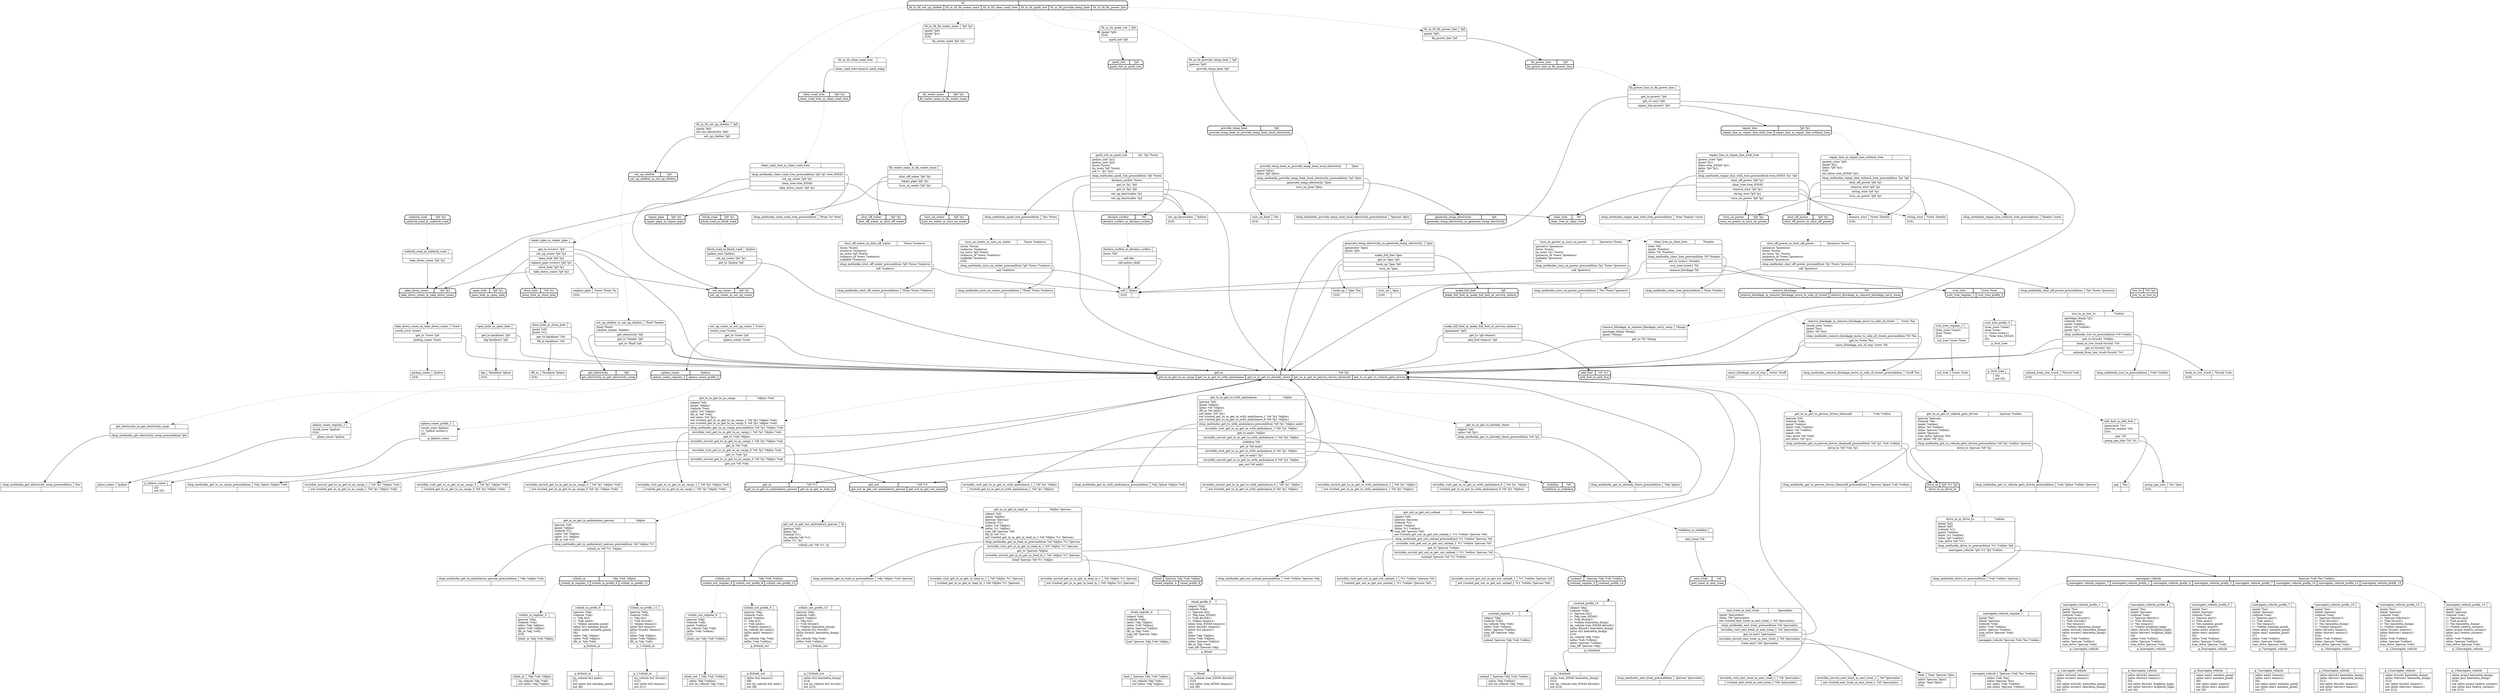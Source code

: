 // Generated by Hype
digraph "somedomain" {
  nodesep=1
  ranksep=1
  // Operators
  node [shape=record]
  "navegate_vehicle" [
    label="{{\N|?person ?veh ?loc ?vehloc}|{|(atloc ?veh ?loc)\l(atloc ?person ?loc)\lnot (atloc ?veh ?vehloc)\lnot (atloc ?person ?vehloc)\l}}"
  ]
  "climb_in" [
    label="{{\N|?obj ?veh ?objloc}|{|(in_vehicle ?obj ?veh)\lnot (atloc ?obj ?objloc)\l}}"
  ]
  "climb_out" [
    label="{{\N|?obj ?veh ?vehloc}|{|(atloc ?obj ?vehloc)\lnot (in_vehicle ?obj ?veh)\l}}"
  ]
  "load" [
    label="{{\N|?person ?obj ?veh ?objloc}|{|(in_vehicle ?obj ?veh)\lnot (atloc ?obj ?objloc)\l}}"
  ]
  "unload" [
    label="{{\N|?person ?obj ?veh ?vehloc}|{|(atloc ?obj ?vehloc)\lnot (in_vehicle ?obj ?veh)\l}}"
  ]
  "treat" [
    label="{{\N|?emt ?person ?ploc}|{(atloc ?person ?ploc)\l(atloc ?emt ?ploc)\l(l16)\l|}}"
  ]
  "call" [
    label="{{\N|?place}|{(l16)\l|}}"
  ]
  "remove_wire" [
    label="{{\N|?crew ?lineloc}|{(l16)\l|}}"
  ]
  "string_wire" [
    label="{{\N|?crew ?lineloc}|{(l16)\l|}}"
  ]
  "carry_blockage_out_of_way" [
    label="{{\N|?crew ?stuff}|{(l16)\l|}}"
  ]
  "cut_tree" [
    label="{{\N|?crew ?tree}|{|}}"
  ]
  "hook_up" [
    label="{{\N|?gen ?loc}|{(l16)\l|}}"
  ]
  "turn_on" [
    label="{{\N|?gen}|{(l16)\l|}}"
  ]
  "pay" [
    label="{{\N|?loc}|{|}}"
  ]
  "pump_gas_into" [
    label="{{\N|?loc ?gen}|{(l16)\l|}}"
  ]
  "turn_on_heat" [
    label="{{\N|?loc}|{(l16)\l|}}"
  ]
  "set_up_barricades" [
    label="{{\N|?police}|{(l16)\l|}}"
  ]
  "place_cones" [
    label="{{\N|?police}|{|}}"
  ]
  "pickup_cones" [
    label="{{\N|?police}|{(l16)\l|}}"
  ]
  "hook_to_tow_truck" [
    label="{{\N|?ttruck ?veh}|{(l16)\l|}}"
  ]
  "unhook_from_tow_truck" [
    label="{{\N|?ttruck ?veh}|{(l16)\l|}}"
  ]
  "dig" [
    label="{{\N|?backhoe ?place}|{(l16)\l|}}"
  ]
  "fill_in" [
    label="{{\N|?backhoe ?place}|{(l16)\l|}}"
  ]
  "replace_pipe" [
    label="{{\N|?crew ?from ?to}|{(l16)\l|}}"
  ]
  "p_1navegate_vehicle" [
    label="{{\N|}|{|(atloc wtruck1 texaco1)\l(atloc wcrew1 texaco1)\l(l2)\lnot (atloc wtruck1 henrietta_dump)\lnot (atloc wcrew1 henrietta_dump)\lnot (l1)\l}}"
  ]
  "p_2place_cones" [
    label="{{\N|}|{|(l3)\lnot (l2)\l}}"
  ]
  "p_3cut_tree" [
    label="{{\N|}|{|(l4)\lnot (l3)\l}}"
  ]
  "p_4navegate_vehicle" [
    label="{{\N|}|{|(atloc dtruck1 texaco1)\l(atloc tdriver1 texaco1)\l(l5)\lnot (atloc dtruck1 brighton_high)\lnot (atloc tdriver1 brighton_high)\lnot (l4)\l}}"
  ]
  "p_5navegate_vehicle" [
    label="{{\N|}|{|(atloc amb1 mendon_pond)\l(atloc emt1 mendon_pond)\l(l6)\lnot (atloc amb1 airport)\lnot (atloc emt1 airport)\lnot (l5)\l}}"
  ]
  "p_6climb_in" [
    label="{{\N|}|{|(in_vehicle ht2 amb1)\l(l7)\lnot (atloc ht2 mendon_pond)\lnot (l6)\l}}"
  ]
  "p_7navegate_vehicle" [
    label="{{\N|}|{|(atloc amb1 texaco1)\l(atloc emt1 texaco1)\l(l8)\lnot (atloc amb1 mendon_pond)\lnot (atloc emt1 mendon_pond)\lnot (l7)\l}}"
  ]
  "p_8climb_out" [
    label="{{\N|}|{|(atloc ht2 texaco1)\l(l9)\lnot (in_vehicle ht2 amb1)\lnot (l8)\l}}"
  ]
  "p_9load" [
    label="{{\N|}|{|(in_vehicle tree_93545 dtruck1)\l(l10)\lnot (atloc tree_93545 texaco1)\lnot (l9)\l}}"
  ]
  "p_10navegate_vehicle" [
    label="{{\N|}|{|(atloc dtruck1 henrietta_dump)\l(atloc tdriver1 henrietta_dump)\l(l11)\lnot (atloc dtruck1 texaco1)\lnot (atloc tdriver1 texaco1)\lnot (l10)\l}}"
  ]
  "p_11climb_in" [
    label="{{\N|}|{|(in_vehicle ht2 ttruck1)\l(l12)\lnot (atloc ht2 texaco1)\lnot (l11)\l}}"
  ]
  "p_12navegate_vehicle" [
    label="{{\N|}|{|(atloc ttruck1 henrietta_dump)\l(atloc ttdriver1 henrietta_dump)\l(l13)\lnot (atloc ttruck1 texaco1)\lnot (atloc ttdriver1 texaco1)\lnot (l12)\l}}"
  ]
  "p_13climb_out" [
    label="{{\N|}|{|(atloc ht2 henrietta_dump)\l(l14)\lnot (in_vehicle ht2 ttruck1)\lnot (l13)\l}}"
  ]
  "p_14unload" [
    label="{{\N|}|{|(atloc tree_93545 henrietta_dump)\l(l15)\lnot (in_vehicle tree_93545 dtruck1)\lnot (l14)\l}}"
  ]
  "p_15navegate_vehicle" [
    label="{{\N|}|{|(atloc pvan2 henrietta_dump)\l(atloc pu2 henrietta_dump)\l(l16)\lnot (atloc pvan2 twelve_corners)\lnot (atloc pu2 twelve_corners)\lnot (l15)\l}}"
  ]
  "shop_methodm_clear_road_tree_precondition" [
    label="{{\N|?from ?to ?tree}|{|}}"
  ]
  "shop_methodm_quell_riot_precondition" [
    label="{{\N|?loc ?town}|{|}}"
  ]
  "shop_methodm_provide_temp_heat_local_electricity_precondition" [
    label="{{\N|?person ?ploc}|{|}}"
  ]
  "shop_methodm_get_electricity_noop_precondition" [
    label="{{\N|?loc}|{|}}"
  ]
  "shop_methodm_tow_to_precondition" [
    label="{{\N|?veh ?vehloc}|{|}}"
  ]
  "shop_methodm_clear_tree_precondition" [
    label="{{\N|?tree ?treeloc}|{|}}"
  ]
  "shop_methodm_remove_blockage_move_to_side_of_street_precondition" [
    label="{{\N|?stuff ?loc}|{|}}"
  ]
  "shop_methodm_repair_line_with_tree_precondition" [
    label="{{\N|?tree ?lineloc ?crew}|{|}}"
  ]
  "shop_methodm_repair_line_without_tree_precondition" [
    label="{{\N|?lineloc ?crew}|{|}}"
  ]
  "shop_methodm_shut_off_power_precondition" [
    label="{{\N|?loc ?town ?powerco}|{|}}"
  ]
  "shop_methodm_turn_on_power_precondition" [
    label="{{\N|?loc ?town ?powerco}|{|}}"
  ]
  "shop_methodm_shut_off_water_precondition" [
    label="{{\N|?from ?town ?waterco}|{|}}"
  ]
  "shop_methodm_turn_on_water_precondition" [
    label="{{\N|?from ?town ?waterco}|{|}}"
  ]
  "shop_methodm_emt_treat_precondition" [
    label="{{\N|?person ?personloc}|{|}}"
  ]
  "shop_methodm_get_to_already_there_precondition" [
    label="{{\N|?obj ?place}|{|}}"
  ]
  "shop_methodm_get_to_person_drives_themself_precondition" [
    label="{{\N|?person ?place ?veh ?vehloc}|{|}}"
  ]
  "shop_methodm_get_to_vehicle_gets_driven_precondition" [
    label="{{\N|?veh ?place ?vehloc ?person}|{|}}"
  ]
  "shop_methodm_get_to_as_cargo_precondition" [
    label="{{\N|?obj ?place ?objloc ?veh}|{|}}"
  ]
  "shop_methodm_get_to_with_ambulance_precondition" [
    label="{{\N|?obj ?place ?objloc ?veh}|{|}}"
  ]
  "shop_methodm_drive_to_precondition" [
    label="{{\N|?veh ?vehloc ?person}|{|}}"
  ]
  "shop_methodm_get_in_ambulatory_person_precondition" [
    label="{{\N|?obj ?objloc ?veh}|{|}}"
  ]
  "shop_methodm_get_in_load_in_precondition" [
    label="{{\N|?obj ?objloc ?veh ?person}|{|}}"
  ]
  "shop_methodm_get_out_unload_precondition" [
    label="{{\N|?veh ?vehloc ?person ?obj}|{|}}"
  ]
  "invisible_visit_get_to_m_get_to_as_cargo_1" [
    label="{{\N|?o0 ?p1 ?objloc ?veh}|{|(visited_get_to_m_get_to_as_cargo_1 ?o0 ?p1 ?objloc ?veh)\l}}"
  ]
  "invisible_unvisit_get_to_m_get_to_as_cargo_1" [
    label="{{\N|?o0 ?p1 ?objloc ?veh}|{|not (visited_get_to_m_get_to_as_cargo_1 ?o0 ?p1 ?objloc ?veh)\l}}"
  ]
  "invisible_visit_get_in_m_get_in_load_in_1" [
    label="{{\N|?o0 ?objloc ?v1 ?person}|{|(visited_get_in_m_get_in_load_in_1 ?o0 ?objloc ?v1 ?person)\l}}"
  ]
  "invisible_unvisit_get_in_m_get_in_load_in_1" [
    label="{{\N|?o0 ?objloc ?v1 ?person}|{|not (visited_get_in_m_get_in_load_in_1 ?o0 ?objloc ?v1 ?person)\l}}"
  ]
  "invisible_visit_get_to_m_get_to_as_cargo_5" [
    label="{{\N|?o0 ?p1 ?objloc ?veh}|{|(visited_get_to_m_get_to_as_cargo_5 ?o0 ?p1 ?objloc ?veh)\l}}"
  ]
  "invisible_unvisit_get_to_m_get_to_as_cargo_5" [
    label="{{\N|?o0 ?p1 ?objloc ?veh}|{|not (visited_get_to_m_get_to_as_cargo_5 ?o0 ?p1 ?objloc ?veh)\l}}"
  ]
  "invisible_visit_get_out_m_get_out_unload_1" [
    label="{{\N|?v1 ?vehloc ?person ?o0}|{|(visited_get_out_m_get_out_unload_1 ?v1 ?vehloc ?person ?o0)\l}}"
  ]
  "invisible_unvisit_get_out_m_get_out_unload_1" [
    label="{{\N|?v1 ?vehloc ?person ?o0}|{|not (visited_get_out_m_get_out_unload_1 ?v1 ?vehloc ?person ?o0)\l}}"
  ]
  "invisible_visit_get_to_m_get_to_with_ambulance_1" [
    label="{{\N|?o0 ?p1 ?objloc}|{|(visited_get_to_m_get_to_with_ambulance_1 ?o0 ?p1 ?objloc)\l}}"
  ]
  "invisible_unvisit_get_to_m_get_to_with_ambulance_1" [
    label="{{\N|?o0 ?p1 ?objloc}|{|not (visited_get_to_m_get_to_with_ambulance_1 ?o0 ?p1 ?objloc)\l}}"
  ]
  "invisible_visit_emt_treat_m_emt_treat_1" [
    label="{{\N|?o0 ?personloc}|{|(visited_emt_treat_m_emt_treat_1 ?o0 ?personloc)\l}}"
  ]
  "invisible_unvisit_emt_treat_m_emt_treat_1" [
    label="{{\N|?o0 ?personloc}|{|not (visited_emt_treat_m_emt_treat_1 ?o0 ?personloc)\l}}"
  ]
  "invisible_visit_get_to_m_get_to_with_ambulance_6" [
    label="{{\N|?o0 ?p1 ?objloc}|{|(visited_get_to_m_get_to_with_ambulance_6 ?o0 ?p1 ?objloc)\l}}"
  ]
  "invisible_unvisit_get_to_m_get_to_with_ambulance_6" [
    label="{{\N|?o0 ?p1 ?objloc}|{|not (visited_get_to_m_get_to_with_ambulance_6 ?o0 ?p1 ?objloc)\l}}"
  ]
  // Methods
  node [shape=Mrecord]
  "tlt" [
    style=bold
    label="{{\N|}|{<0>tlt_m_tlt_set_up_shelter|<1>tlt_m_tlt_fix_water_main|<2>tlt_m_tlt_clear_road_tree|<3>tlt_m_tlt_quell_riot|<4>tlt_m_tlt_provide_temp_heat|<5>tlt_m_tlt_fix_power_line}}"
  ]
  "tlt_m_tlt_set_up_shelter" [
    label="{{\N|?p0}|(point ?p0)\lnot (no_electricity ?p0)\l|<0>set_up_shelter ?p0}"
  ]
  "tlt":0 -> "tlt_m_tlt_set_up_shelter" [style=dotted]
  "tlt_m_tlt_set_up_shelter":0 -> "set_up_shelter"
  "tlt_m_tlt_fix_water_main" [
    label="{{\N|?p0 ?p1}|(point ?p0)\l(point ?p1)\l(l16)\l|<0>fix_water_main ?p0 ?p1}"
  ]
  "tlt":1 -> "tlt_m_tlt_fix_water_main" [style=dotted]
  "tlt_m_tlt_fix_water_main":0 -> "fix_water_main"
  "tlt_m_tlt_clear_road_tree" [
    label="{{\N|}||<0>clear_road_tree texaco1 park_ridge}"
  ]
  "tlt":2 -> "tlt_m_tlt_clear_road_tree" [style=dotted]
  "tlt_m_tlt_clear_road_tree":0 -> "clear_road_tree"
  "tlt_m_tlt_quell_riot" [
    label="{{\N|?p0}|(point ?p0)\l(l16)\l|<0>quell_riot ?p0}"
  ]
  "tlt":3 -> "tlt_m_tlt_quell_riot" [style=dotted]
  "tlt_m_tlt_quell_riot":0 -> "quell_riot"
  "tlt_m_tlt_provide_temp_heat" [
    label="{{\N|?p0}|(person ?p0)\l|<0>provide_temp_heat ?p0}"
  ]
  "tlt":4 -> "tlt_m_tlt_provide_temp_heat" [style=dotted]
  "tlt_m_tlt_provide_temp_heat":0 -> "provide_temp_heat"
  "tlt_m_tlt_fix_power_line" [
    label="{{\N|?p0}|(point ?p0)\l|<0>fix_power_line ?p0}"
  ]
  "tlt":5 -> "tlt_m_tlt_fix_power_line" [style=dotted]
  "tlt_m_tlt_fix_power_line":0 -> "fix_power_line"
  "set_up_shelter" [
    style=bold
    label="{{\N|?p0}|{<0>set_up_shelter_m_set_up_shelter}}"
  ]
  "set_up_shelter_m_set_up_shelter" [
    label="{{\N|?food ?leader}|(food ?food)\l(shelter_leader ?leader)\l|<0>get_electricity ?p0|<1>get_to ?leader ?p0|<2>get_to ?food ?p0}"
  ]
  "set_up_shelter":0 -> "set_up_shelter_m_set_up_shelter" [style=dotted]
  "set_up_shelter_m_set_up_shelter":0 -> "get_electricity"
  "set_up_shelter_m_set_up_shelter":1 -> "get_to"
  "set_up_shelter_m_set_up_shelter":2 -> "get_to"
  "fix_water_main" [
    style=bold
    label="{{\N|?p0 ?p1}|{<0>fix_water_main_m_fix_water_main}}"
  ]
  "fix_water_main_m_fix_water_main" [
    label="{{\N|}||<0>shut_off_water ?p0 ?p1|<1>repair_pipe ?p0 ?p1|<2>turn_on_water ?p0 ?p1}"
  ]
  "fix_water_main":0 -> "fix_water_main_m_fix_water_main" [style=dotted]
  "fix_water_main_m_fix_water_main":0 -> "shut_off_water"
  "fix_water_main_m_fix_water_main":1 -> "repair_pipe"
  "fix_water_main_m_fix_water_main":2 -> "turn_on_water"
  "clear_road_tree" [
    style=bold
    label="{{\N|?p0 ?p1}|{<0>clear_road_tree_m_clear_road_tree}}"
  ]
  "clear_road_tree_m_clear_road_tree" [
    label="{{\N|}||<0>shop_methodm_clear_road_tree_precondition ?p0 ?p1 tree_93545|<1>set_up_cones ?p0 ?p1|<2>clear_tree tree_93545|<3>take_down_cones ?p0 ?p1}"
  ]
  "clear_road_tree":0 -> "clear_road_tree_m_clear_road_tree" [style=dotted]
  "clear_road_tree_m_clear_road_tree":0 -> "shop_methodm_clear_road_tree_precondition"
  "clear_road_tree_m_clear_road_tree":1 -> "set_up_cones"
  "clear_road_tree_m_clear_road_tree":2 -> "clear_tree"
  "clear_road_tree_m_clear_road_tree":3 -> "take_down_cones"
  "quell_riot" [
    style=bold
    label="{{\N|?p0}|{<0>quell_riot_m_quell_riot}}"
  ]
  "quell_riot_m_quell_riot" [
    label="{{\N|?p1 ?p2 ?town}|(police_unit ?p1)\l(police_unit ?p2)\l(town ?town)\l(in_town ?p0 ?town)\lnot (= ?p1 ?p2)\l|<0>shop_methodm_quell_riot_precondition ?p0 ?town|<1>declare_curfew ?town|<2>get_to ?p1 ?p0|<3>get_to ?p2 ?p0|<4>set_up_barricades ?p1|<5>set_up_barricades ?p2}"
  ]
  "quell_riot":0 -> "quell_riot_m_quell_riot" [style=dotted]
  "quell_riot_m_quell_riot":0 -> "shop_methodm_quell_riot_precondition"
  "quell_riot_m_quell_riot":1 -> "declare_curfew"
  "quell_riot_m_quell_riot":2 -> "get_to"
  "quell_riot_m_quell_riot":3 -> "get_to"
  "quell_riot_m_quell_riot":4 -> "set_up_barricades"
  "quell_riot_m_quell_riot":5 -> "set_up_barricades"
  "provide_temp_heat" [
    style=bold
    label="{{\N|?p0}|{<0>provide_temp_heat_m_provide_temp_heat_local_electricity}}"
  ]
  "provide_temp_heat_m_provide_temp_heat_local_electricity" [
    label="{{\N|?ploc}|(point ?ploc)\l(atloc ?p0 ?ploc)\l|<0>shop_methodm_provide_temp_heat_local_electricity_precondition ?p0 ?ploc|<1>generate_temp_electricity ?ploc|<2>turn_on_heat ?ploc}"
  ]
  "provide_temp_heat":0 -> "provide_temp_heat_m_provide_temp_heat_local_electricity" [style=dotted]
  "provide_temp_heat_m_provide_temp_heat_local_electricity":0 -> "shop_methodm_provide_temp_heat_local_electricity_precondition"
  "provide_temp_heat_m_provide_temp_heat_local_electricity":1 -> "generate_temp_electricity"
  "provide_temp_heat_m_provide_temp_heat_local_electricity":2 -> "turn_on_heat"
  "fix_power_line" [
    style=bold
    label="{{\N|?p0}|{<0>fix_power_line_m_fix_power_line}}"
  ]
  "fix_power_line_m_fix_power_line" [
    label="{{\N|}||<0>get_to pcrew1 ?p0|<1>get_to van1 ?p0|<2>repair_line pcrew1 ?p0}"
  ]
  "fix_power_line":0 -> "fix_power_line_m_fix_power_line" [style=dotted]
  "fix_power_line_m_fix_power_line":0 -> "get_to"
  "fix_power_line_m_fix_power_line":1 -> "get_to"
  "fix_power_line_m_fix_power_line":2 -> "repair_line"
  "turn_on_power" [
    style=bold
    label="{{\N|?p0 ?p1}|{<0>turn_on_power_m_turn_on_power}}"
  ]
  "turn_on_power_m_turn_on_power" [
    label="{{\N|?powerco ?town}|(powerco ?powerco)\l(town ?town)\l(in_town ?p1 ?town)\l(powerco_of ?town ?powerco)\l(callable ?powerco)\l(l16)\l|<0>shop_methodm_turn_on_power_precondition ?p1 ?town ?powerco|<1>call ?powerco}"
  ]
  "turn_on_power":0 -> "turn_on_power_m_turn_on_power" [style=dotted]
  "turn_on_power_m_turn_on_power":0 -> "shop_methodm_turn_on_power_precondition"
  "turn_on_power_m_turn_on_power":1 -> "call"
  "clear_tree" [
    style=bold
    label="{{\N|?t0}|{<0>clear_tree_m_clear_tree}}"
  ]
  "clear_tree_m_clear_tree" [
    label="{{\N|?treeloc}|(tree ?t0)\l(point ?treeloc)\l(atloc ?t0 ?treeloc)\l|<0>shop_methodm_clear_tree_precondition ?t0 ?treeloc|<1>get_to tcrew1 ?treeloc|<2>ccut_tree tcrew1 ?t0|<3>remove_blockage ?t0}"
  ]
  "clear_tree":0 -> "clear_tree_m_clear_tree" [style=dotted]
  "clear_tree_m_clear_tree":0 -> "shop_methodm_clear_tree_precondition"
  "clear_tree_m_clear_tree":1 -> "get_to"
  "clear_tree_m_clear_tree":2 -> "ccut_tree"
  "clear_tree_m_clear_tree":3 -> "remove_blockage"
  "close_hole" [
    style=bold
    label="{{\N|?u0 ?u1}|{<0>close_hole_m_close_hole}}"
  ]
  "close_hole_m_close_hole" [
    label="{{\N|}|(point ?u0)\l(point ?u1)\l|<0>get_to backhoe1 ?u0|<1>fill_in backhoe1 ?u0}"
  ]
  "close_hole":0 -> "close_hole_m_close_hole" [style=dotted]
  "close_hole_m_close_hole":0 -> "get_to"
  "close_hole_m_close_hole":1 -> "fill_in"
  "set_up_cones" [
    style=bold
    label="{{\N|?p0 ?p1}|{<0>set_up_cones_m_set_up_cones}}"
  ]
  "set_up_cones_m_set_up_cones" [
    label="{{\N|?crew}|(work_crew ?crew)\l|<0>get_to ?crew ?p0|<1>cplace_cones ?crew}"
  ]
  "set_up_cones":0 -> "set_up_cones_m_set_up_cones" [style=dotted]
  "set_up_cones_m_set_up_cones":0 -> "get_to"
  "set_up_cones_m_set_up_cones":1 -> "cplace_cones"
  "get_in" [
    style=bold
    label="{{\N|?o0 ?v1}|{<0>get_in_m_get_in_ambulatory_person|<1>get_in_m_get_in_load_in}}"
  ]
  "get_in_m_get_in_ambulatory_person" [
    label="{{\N|?objloc}|(person ?o0)\l(point ?objloc)\l(vehicle ?v1)\l(atloc ?o0 ?objloc)\l(atloc ?v1 ?objloc)\l(fit_in ?o0 ?v1)\l|<0>shop_methodm_get_in_ambulatory_person_precondition ?o0 ?objloc ?v1|<1>cclimb_in ?o0 ?v1 ?objloc}"
  ]
  "get_in":0 -> "get_in_m_get_in_ambulatory_person" [style=dotted]
  "get_in_m_get_in_ambulatory_person":0 -> "shop_methodm_get_in_ambulatory_person_precondition"
  "get_in_m_get_in_ambulatory_person":1 -> "cclimb_in"
  "get_in_m_get_in_load_in" [
    label="{{\N|?objloc ?person}|(object ?o0)\l(point ?objloc)\l(person ?person)\l(vehicle ?v1)\l(atloc ?o0 ?objloc)\l(atloc ?v1 ?objloc)\l(can_lift ?person ?o0)\l(fit_in ?o0 ?v1)\lnot (visited_get_in_m_get_in_load_in_1 ?o0 ?objloc ?v1 ?person)\l|<0>shop_methodm_get_in_load_in_precondition ?o0 ?objloc ?v1 ?person|<1>invisible_visit_get_in_m_get_in_load_in_1 ?o0 ?objloc ?v1 ?person|<2>get_to ?person ?objloc|<3>invisible_unvisit_get_in_m_get_in_load_in_1 ?o0 ?objloc ?v1 ?person|<4>cload ?person ?o0 ?v1 ?objloc}"
  ]
  "get_in":1 -> "get_in_m_get_in_load_in" [style=dotted]
  "get_in_m_get_in_load_in":0 -> "shop_methodm_get_in_load_in_precondition"
  "get_in_m_get_in_load_in":1 -> "invisible_visit_get_in_m_get_in_load_in_1"
  "get_in_m_get_in_load_in":2 -> "get_to"
  "get_in_m_get_in_load_in":3 -> "invisible_unvisit_get_in_m_get_in_load_in_1"
  "get_in_m_get_in_load_in":4 -> "cload"
  "get_to" [
    style=bold
    label="{{\N|?o0 ?p1}|{<0>get_to_m_get_to_as_cargo|<1>get_to_m_get_to_with_ambulance|<2>get_to_m_get_to_already_there|<3>get_to_m_get_to_person_drives_themself|<4>get_to_m_get_to_vehicle_gets_driven}}"
  ]
  "get_to_m_get_to_as_cargo" [
    label="{{\N|?objloc ?veh}|(object ?o0)\l(point ?objloc)\l(vehicle ?veh)\l(atloc ?o0 ?objloc)\l(fit_in ?o0 ?veh)\lnot (atloc ?o0 ?p1)\lnot (visited_get_to_m_get_to_as_cargo_1 ?o0 ?p1 ?objloc ?veh)\lnot (visited_get_to_m_get_to_as_cargo_5 ?o0 ?p1 ?objloc ?veh)\l|<0>shop_methodm_get_to_as_cargo_precondition ?o0 ?p1 ?objloc ?veh|<1>invisible_visit_get_to_m_get_to_as_cargo_1 ?o0 ?p1 ?objloc ?veh|<2>get_to ?veh ?objloc|<3>invisible_unvisit_get_to_m_get_to_as_cargo_1 ?o0 ?p1 ?objloc ?veh|<4>get_in ?o0 ?veh|<5>invisible_visit_get_to_m_get_to_as_cargo_5 ?o0 ?p1 ?objloc ?veh|<6>get_to ?veh ?p1|<7>invisible_unvisit_get_to_m_get_to_as_cargo_5 ?o0 ?p1 ?objloc ?veh|<8>get_out ?o0 ?veh}"
  ]
  "get_to":0 -> "get_to_m_get_to_as_cargo" [style=dotted]
  "get_to_m_get_to_as_cargo":0 -> "shop_methodm_get_to_as_cargo_precondition"
  "get_to_m_get_to_as_cargo":1 -> "invisible_visit_get_to_m_get_to_as_cargo_1"
  "get_to_m_get_to_as_cargo":2 -> "get_to"
  "get_to_m_get_to_as_cargo":3 -> "invisible_unvisit_get_to_m_get_to_as_cargo_1"
  "get_to_m_get_to_as_cargo":4 -> "get_in"
  "get_to_m_get_to_as_cargo":5 -> "invisible_visit_get_to_m_get_to_as_cargo_5"
  "get_to_m_get_to_as_cargo":6 -> "get_to"
  "get_to_m_get_to_as_cargo":7 -> "invisible_unvisit_get_to_m_get_to_as_cargo_5"
  "get_to_m_get_to_as_cargo":8 -> "get_out"
  "get_to_m_get_to_with_ambulance" [
    label="{{\N|?objloc}|(person ?o0)\l(point ?objloc)\l(atloc ?o0 ?objloc)\l(fit_in ?o0 amb1)\lnot (atloc ?o0 ?p1)\lnot (visited_get_to_m_get_to_with_ambulance_1 ?o0 ?p1 ?objloc)\lnot (visited_get_to_m_get_to_with_ambulance_6 ?o0 ?p1 ?objloc)\l|<0>shop_methodm_get_to_with_ambulance_precondition ?o0 ?p1 ?objloc amb1|<1>invisible_visit_get_to_m_get_to_with_ambulance_1 ?o0 ?p1 ?objloc|<2>get_to amb1 ?objloc|<3>invisible_unvisit_get_to_m_get_to_with_ambulance_1 ?o0 ?p1 ?objloc|<4>stabilize ?o0|<5>get_in ?o0 amb1|<6>invisible_visit_get_to_m_get_to_with_ambulance_6 ?o0 ?p1 ?objloc|<7>get_to amb1 ?p1|<8>invisible_unvisit_get_to_m_get_to_with_ambulance_6 ?o0 ?p1 ?objloc|<9>get_out ?o0 amb1}"
  ]
  "get_to":1 -> "get_to_m_get_to_with_ambulance" [style=dotted]
  "get_to_m_get_to_with_ambulance":0 -> "shop_methodm_get_to_with_ambulance_precondition"
  "get_to_m_get_to_with_ambulance":1 -> "invisible_visit_get_to_m_get_to_with_ambulance_1"
  "get_to_m_get_to_with_ambulance":2 -> "get_to"
  "get_to_m_get_to_with_ambulance":3 -> "invisible_unvisit_get_to_m_get_to_with_ambulance_1"
  "get_to_m_get_to_with_ambulance":4 -> "stabilize"
  "get_to_m_get_to_with_ambulance":5 -> "get_in"
  "get_to_m_get_to_with_ambulance":6 -> "invisible_visit_get_to_m_get_to_with_ambulance_6"
  "get_to_m_get_to_with_ambulance":7 -> "get_to"
  "get_to_m_get_to_with_ambulance":8 -> "invisible_unvisit_get_to_m_get_to_with_ambulance_6"
  "get_to_m_get_to_with_ambulance":9 -> "get_out"
  "get_to_m_get_to_already_there" [
    label="{{\N|}|(object ?o0)\l(atloc ?o0 ?p1)\l|<0>shop_methodm_get_to_already_there_precondition ?o0 ?p1}"
  ]
  "get_to":2 -> "get_to_m_get_to_already_there" [style=dotted]
  "get_to_m_get_to_already_there":0 -> "shop_methodm_get_to_already_there_precondition"
  "get_to_m_get_to_person_drives_themself" [
    label="{{\N|?veh ?vehloc}|(person ?o0)\l(vehicle ?veh)\l(point ?vehloc)\l(atloc ?veh ?vehloc)\l(atloc ?o0 ?vehloc)\l(adult ?o0)\l(can_drive ?o0 ?veh)\lnot (atloc ?o0 ?p1)\l|<0>shop_methodm_get_to_person_drives_themself_precondition ?o0 ?p1 ?veh ?vehloc|<1>drive_to ?o0 ?veh ?p1}"
  ]
  "get_to":3 -> "get_to_m_get_to_person_drives_themself" [style=dotted]
  "get_to_m_get_to_person_drives_themself":0 -> "shop_methodm_get_to_person_drives_themself_precondition"
  "get_to_m_get_to_person_drives_themself":1 -> "drive_to"
  "get_to_m_get_to_vehicle_gets_driven" [
    label="{{\N|?person ?vehloc}|(person ?person)\l(vehicle ?o0)\l(point ?vehloc)\l(atloc ?o0 ?vehloc)\l(atloc ?person ?vehloc)\l(adult ?person)\l(can_drive ?person ?o0)\lnot (atloc ?o0 ?p1)\l|<0>shop_methodm_get_to_vehicle_gets_driven_precondition ?o0 ?p1 ?vehloc ?person|<1>drive_to ?person ?o0 ?p1}"
  ]
  "get_to":4 -> "get_to_m_get_to_vehicle_gets_driven" [style=dotted]
  "get_to_m_get_to_vehicle_gets_driven":0 -> "shop_methodm_get_to_vehicle_gets_driven_precondition"
  "get_to_m_get_to_vehicle_gets_driven":1 -> "drive_to"
  "remove_blockage" [
    style=bold
    label="{{\N|?t0}|{<0>remove_blockage_m_remove_blockage_move_to_side_of_street|<1>remove_blockage_m_remove_blockage_carry_away}}"
  ]
  "remove_blockage_m_remove_blockage_move_to_side_of_street" [
    label="{{\N|?crew ?loc}|(work_crew ?crew)\l(point ?loc)\l(atloc ?t0 ?loc)\l|<0>shop_methodm_remove_blockage_move_to_side_of_street_precondition ?t0 ?loc|<1>get_to ?crew ?loc|<2>carry_blockage_out_of_way ?crew ?t0}"
  ]
  "remove_blockage":0 -> "remove_blockage_m_remove_blockage_move_to_side_of_street" [style=dotted]
  "remove_blockage_m_remove_blockage_move_to_side_of_street":0 -> "shop_methodm_remove_blockage_move_to_side_of_street_precondition"
  "remove_blockage_m_remove_blockage_move_to_side_of_street":1 -> "get_to"
  "remove_blockage_m_remove_blockage_move_to_side_of_street":2 -> "carry_blockage_out_of_way"
  "remove_blockage_m_remove_blockage_carry_away" [
    label="{{\N|?dump}|(garbage_dump ?dump)\l(point ?dump)\l|<0>get_to ?t0 ?dump}"
  ]
  "remove_blockage":1 -> "remove_blockage_m_remove_blockage_carry_away" [style=dotted]
  "remove_blockage_m_remove_blockage_carry_away":0 -> "get_to"
  "block_road" [
    style=bold
    label="{{\N|?p0 ?p1}|{<0>block_road_m_block_road}}"
  ]
  "block_road_m_block_road" [
    label="{{\N|?police}|(police_unit ?police)\l|<0>set_up_cones ?p0 ?p1|<1>get_to ?police ?p0}"
  ]
  "block_road":0 -> "block_road_m_block_road" [style=dotted]
  "block_road_m_block_road":0 -> "set_up_cones"
  "block_road_m_block_road":1 -> "get_to"
  "take_down_cones" [
    style=bold
    label="{{\N|?p0 ?p1}|{<0>take_down_cones_m_take_down_cones}}"
  ]
  "take_down_cones_m_take_down_cones" [
    label="{{\N|?crew}|(work_crew ?crew)\l|<0>get_to ?crew ?p0|<1>pickup_cones ?crew}"
  ]
  "take_down_cones":0 -> "take_down_cones_m_take_down_cones" [style=dotted]
  "take_down_cones_m_take_down_cones":0 -> "get_to"
  "take_down_cones_m_take_down_cones":1 -> "pickup_cones"
  "shut_off_power" [
    style=bold
    label="{{\N|?p0 ?p1}|{<0>shut_off_power_m_shut_off_power}}"
  ]
  "shut_off_power_m_shut_off_power" [
    label="{{\N|?powerco ?town}|(powerco ?powerco)\l(town ?town)\l(in_town ?p1 ?town)\l(powerco_of ?town ?powerco)\l(callable ?powerco)\l|<0>shop_methodm_shut_off_power_precondition ?p1 ?town ?powerco|<1>call ?powerco}"
  ]
  "shut_off_power":0 -> "shut_off_power_m_shut_off_power" [style=dotted]
  "shut_off_power_m_shut_off_power":0 -> "shop_methodm_shut_off_power_precondition"
  "shut_off_power_m_shut_off_power":1 -> "call"
  "open_hole" [
    style=bold
    label="{{\N|?p0 ?p1}|{<0>open_hole_m_open_hole}}"
  ]
  "open_hole_m_open_hole" [
    label="{{\N|}||<0>get_to backhoe1 ?p0|<1>dig backhoe1 ?p0}"
  ]
  "open_hole":0 -> "open_hole_m_open_hole" [style=dotted]
  "open_hole_m_open_hole":0 -> "get_to"
  "open_hole_m_open_hole":1 -> "dig"
  "declare_curfew" [
    style=bold
    label="{{\N|?t0}|{<0>declare_curfew_m_declare_curfew}}"
  ]
  "declare_curfew_m_declare_curfew" [
    label="{{\N|}|(town ?t0)\l|<0>call ebs|<1>call police_chief}"
  ]
  "declare_curfew":0 -> "declare_curfew_m_declare_curfew" [style=dotted]
  "declare_curfew_m_declare_curfew":0 -> "call"
  "declare_curfew_m_declare_curfew":1 -> "call"
  "turn_on_water" [
    style=bold
    label="{{\N|?p0 ?p1}|{<0>turn_on_water_m_turn_on_water}}"
  ]
  "turn_on_water_m_turn_on_water" [
    label="{{\N|?town ?waterco}|(town ?town)\l(waterco ?waterco)\l(in_town ?p0 ?town)\l(waterco_of ?town ?waterco)\l(callable ?waterco)\l(l16)\l|<0>shop_methodm_turn_on_water_precondition ?p0 ?town ?waterco|<1>call ?waterco}"
  ]
  "turn_on_water":0 -> "turn_on_water_m_turn_on_water" [style=dotted]
  "turn_on_water_m_turn_on_water":0 -> "shop_methodm_turn_on_water_precondition"
  "turn_on_water_m_turn_on_water":1 -> "call"
  "shut_off_water" [
    style=bold
    label="{{\N|?p0 ?p1}|{<0>shut_off_water_m_shut_off_water}}"
  ]
  "shut_off_water_m_shut_off_water" [
    label="{{\N|?town ?waterco}|(town ?town)\l(waterco ?waterco)\l(in_town ?p0 ?town)\l(waterco_of ?town ?waterco)\l(callable ?waterco)\l|<0>shop_methodm_shut_off_water_precondition ?p0 ?town ?waterco|<1>call ?waterco}"
  ]
  "shut_off_water":0 -> "shut_off_water_m_shut_off_water" [style=dotted]
  "shut_off_water_m_shut_off_water":0 -> "shop_methodm_shut_off_water_precondition"
  "shut_off_water_m_shut_off_water":1 -> "call"
  "drive_to" [
    style=bold
    label="{{\N|?p0 ?v1 ?p2}|{<0>drive_to_m_drive_to}}"
  ]
  "drive_to_m_drive_to" [
    label="{{\N|?vehloc}|(point ?p2)\l(adult ?p0)\l(vehicle ?v1)\l(point ?vehloc)\l(atloc ?v1 ?vehloc)\l(atloc ?p0 ?vehloc)\l(can_drive ?p0 ?v1)\l|<0>shop_methodm_drive_to_precondition ?v1 ?vehloc ?p0|<1>cnavegate_vehicle ?p0 ?v1 ?p2 ?vehloc}"
  ]
  "drive_to":0 -> "drive_to_m_drive_to" [style=dotted]
  "drive_to_m_drive_to":0 -> "shop_methodm_drive_to_precondition"
  "drive_to_m_drive_to":1 -> "cnavegate_vehicle"
  "stabilize" [
    style=bold
    label="{{\N|?o0}|{<0>stabilize_m_stabilize}}"
  ]
  "stabilize_m_stabilize" [
    label="{{\N|}||<0>emt_treat ?o0}"
  ]
  "stabilize":0 -> "stabilize_m_stabilize" [style=dotted]
  "stabilize_m_stabilize":0 -> "emt_treat"
  "unblock_road" [
    style=bold
    label="{{\N|?p0 ?p1}|{<0>unblock_road_m_unblock_road}}"
  ]
  "unblock_road_m_unblock_road" [
    label="{{\N|}||<0>take_down_cones ?p0 ?p1}"
  ]
  "unblock_road":0 -> "unblock_road_m_unblock_road" [style=dotted]
  "unblock_road_m_unblock_road":0 -> "take_down_cones"
  "tow_to" [
    style=bold
    label="{{\N|?v0 ?g1}|{<0>tow_to_m_tow_to}}"
  ]
  "tow_to_m_tow_to" [
    label="{{\N|?vehloc}|(garbage_dump ?g1)\l(vehicle ?v0)\l(point ?vehloc)\l(atloc ?v0 ?vehloc)\l(point ?g1)\l|<0>shop_methodm_tow_to_precondition ?v0 ?vehloc|<1>get_to ttruck1 ?vehloc|<2>hook_to_tow_truck ttruck1 ?v0|<3>get_to ttruck1 ?g1|<4>unhook_from_tow_truck ttruck1 ?v0}"
  ]
  "tow_to":0 -> "tow_to_m_tow_to" [style=dotted]
  "tow_to_m_tow_to":0 -> "shop_methodm_tow_to_precondition"
  "tow_to_m_tow_to":1 -> "get_to"
  "tow_to_m_tow_to":2 -> "hook_to_tow_truck"
  "tow_to_m_tow_to":3 -> "get_to"
  "tow_to_m_tow_to":4 -> "unhook_from_tow_truck"
  "repair_line" [
    style=bold
    label="{{\N|?p0 ?p1}|{<0>repair_line_m_repair_line_with_tree|<1>repair_line_m_repair_line_without_tree}}"
  ]
  "repair_line_m_repair_line_with_tree" [
    label="{{\N|}|(power_crew ?p0)\l(point ?p1)\l(atloc tree_93545 ?p1)\l(atloc ?p0 ?p1)\l(l16)\l|<0>shop_methodm_repair_line_with_tree_precondition tree_93545 ?p1 ?p0|<1>shut_off_power ?p0 ?p1|<2>clear_tree tree_93545|<3>remove_wire ?p0 ?p1|<4>string_wire ?p0 ?p1|<5>turn_on_power ?p0 ?p1}"
  ]
  "repair_line":0 -> "repair_line_m_repair_line_with_tree" [style=dotted]
  "repair_line_m_repair_line_with_tree":0 -> "shop_methodm_repair_line_with_tree_precondition"
  "repair_line_m_repair_line_with_tree":1 -> "shut_off_power"
  "repair_line_m_repair_line_with_tree":2 -> "clear_tree"
  "repair_line_m_repair_line_with_tree":3 -> "remove_wire"
  "repair_line_m_repair_line_with_tree":4 -> "string_wire"
  "repair_line_m_repair_line_with_tree":5 -> "turn_on_power"
  "repair_line_m_repair_line_without_tree" [
    label="{{\N|}|(power_crew ?p0)\l(point ?p1)\l(atloc ?p0 ?p1)\l(l16)\lnot (atloc tree_93545 ?p1)\l|<0>shop_methodm_repair_line_without_tree_precondition ?p1 ?p0|<1>shut_off_power ?p0 ?p1|<2>remove_wire ?p0 ?p1|<3>string_wire ?p0 ?p1|<4>turn_on_power ?p0 ?p1}"
  ]
  "repair_line":1 -> "repair_line_m_repair_line_without_tree" [style=dotted]
  "repair_line_m_repair_line_without_tree":0 -> "shop_methodm_repair_line_without_tree_precondition"
  "repair_line_m_repair_line_without_tree":1 -> "shut_off_power"
  "repair_line_m_repair_line_without_tree":2 -> "remove_wire"
  "repair_line_m_repair_line_without_tree":3 -> "string_wire"
  "repair_line_m_repair_line_without_tree":4 -> "turn_on_power"
  "add_fuel" [
    style=bold
    label="{{\N|?s0 ?o1}|{<0>add_fuel_m_add_fuel}}"
  ]
  "add_fuel_m_add_fuel" [
    label="{{\N|}|(generator ?o1)\l(service_station ?s0)\l(l16)\l|<0>pay ?s0|<1>pump_gas_into ?s0 ?o1}"
  ]
  "add_fuel":0 -> "add_fuel_m_add_fuel" [style=dotted]
  "add_fuel_m_add_fuel":0 -> "pay"
  "add_fuel_m_add_fuel":1 -> "pump_gas_into"
  "get_out" [
    style=bold
    label="{{\N|?o0 ?v1}|{<0>get_out_m_get_out_ambulatory_person|<1>get_out_m_get_out_unload}}"
  ]
  "get_out_m_get_out_ambulatory_person" [
    label="{{\N|?p}|(person ?o0)\l(point ?p)\l(vehicle ?v1)\l(in_vehicle ?o0 ?v1)\l(atloc ?v1 ?p)\l|<0>cclimb_out ?o0 ?v1 ?p}"
  ]
  "get_out":0 -> "get_out_m_get_out_ambulatory_person" [style=dotted]
  "get_out_m_get_out_ambulatory_person":0 -> "cclimb_out"
  "get_out_m_get_out_unload" [
    label="{{\N|?person ?vehloc}|(object ?o0)\l(person ?person)\l(vehicle ?v1)\l(point ?vehloc)\l(atloc ?v1 ?vehloc)\l(can_lift ?person ?o0)\lnot (visited_get_out_m_get_out_unload_1 ?v1 ?vehloc ?person ?o0)\l|<0>shop_methodm_get_out_unload_precondition ?v1 ?vehloc ?person ?o0|<1>invisible_visit_get_out_m_get_out_unload_1 ?v1 ?vehloc ?person ?o0|<2>get_to ?person ?vehloc|<3>invisible_unvisit_get_out_m_get_out_unload_1 ?v1 ?vehloc ?person ?o0|<4>cunload ?person ?o0 ?v1 ?vehloc}"
  ]
  "get_out":1 -> "get_out_m_get_out_unload" [style=dotted]
  "get_out_m_get_out_unload":0 -> "shop_methodm_get_out_unload_precondition"
  "get_out_m_get_out_unload":1 -> "invisible_visit_get_out_m_get_out_unload_1"
  "get_out_m_get_out_unload":2 -> "get_to"
  "get_out_m_get_out_unload":3 -> "invisible_unvisit_get_out_m_get_out_unload_1"
  "get_out_m_get_out_unload":4 -> "cunload"
  "repair_pipe" [
    style=bold
    label="{{\N|?p0 ?p1}|{<0>repair_pipe_m_repair_pipe}}"
  ]
  "repair_pipe_m_repair_pipe" [
    label="{{\N|}||<0>get_to wcrew1 ?p0|<1>set_up_cones ?p0 ?p1|<2>open_hole ?p0 ?p1|<3>replace_pipe wcrew1 ?p0 ?p1|<4>close_hole ?p0 ?p1|<5>take_down_cones ?p0 ?p1}"
  ]
  "repair_pipe":0 -> "repair_pipe_m_repair_pipe" [style=dotted]
  "repair_pipe_m_repair_pipe":0 -> "get_to"
  "repair_pipe_m_repair_pipe":1 -> "set_up_cones"
  "repair_pipe_m_repair_pipe":2 -> "open_hole"
  "repair_pipe_m_repair_pipe":3 -> "replace_pipe"
  "repair_pipe_m_repair_pipe":4 -> "close_hole"
  "repair_pipe_m_repair_pipe":5 -> "take_down_cones"
  "get_electricity" [
    style=bold
    label="{{\N|?p0}|{<0>get_electricity_m_get_electricity_noop}}"
  ]
  "get_electricity_m_get_electricity_noop" [
    label="{{\N|}||<0>shop_methodm_get_electricity_noop_precondition ?p0}"
  ]
  "get_electricity":0 -> "get_electricity_m_get_electricity_noop" [style=dotted]
  "get_electricity_m_get_electricity_noop":0 -> "shop_methodm_get_electricity_noop_precondition"
  "generate_temp_electricity" [
    style=bold
    label="{{\N|?p0}|{<0>generate_temp_electricity_m_generate_temp_electricity}}"
  ]
  "generate_temp_electricity_m_generate_temp_electricity" [
    label="{{\N|?gen}|(generator ?gen)\l(point ?p0)\l|<0>make_full_fuel ?gen|<1>get_to ?gen ?p0|<2>hook_up ?gen ?p0|<3>turn_on ?gen}"
  ]
  "generate_temp_electricity":0 -> "generate_temp_electricity_m_generate_temp_electricity" [style=dotted]
  "generate_temp_electricity_m_generate_temp_electricity":0 -> "make_full_fuel"
  "generate_temp_electricity_m_generate_temp_electricity":1 -> "get_to"
  "generate_temp_electricity_m_generate_temp_electricity":2 -> "hook_up"
  "generate_temp_electricity_m_generate_temp_electricity":3 -> "turn_on"
  "emt_treat" [
    style=bold
    label="{{\N|?o0}|{<0>emt_treat_m_emt_treat}}"
  ]
  "emt_treat_m_emt_treat" [
    label="{{\N|?personloc}|(point ?personloc)\l(atloc ?o0 ?personloc)\lnot (visited_emt_treat_m_emt_treat_1 ?o0 ?personloc)\l|<0>shop_methodm_emt_treat_precondition ?o0 ?personloc|<1>invisible_visit_emt_treat_m_emt_treat_1 ?o0 ?personloc|<2>get_to emt1 ?personloc|<3>invisible_unvisit_emt_treat_m_emt_treat_1 ?o0 ?personloc|<4>treat emt1 ?o0 ?personloc}"
  ]
  "emt_treat":0 -> "emt_treat_m_emt_treat" [style=dotted]
  "emt_treat_m_emt_treat":0 -> "shop_methodm_emt_treat_precondition"
  "emt_treat_m_emt_treat":1 -> "invisible_visit_emt_treat_m_emt_treat_1"
  "emt_treat_m_emt_treat":2 -> "get_to"
  "emt_treat_m_emt_treat":3 -> "invisible_unvisit_emt_treat_m_emt_treat_1"
  "emt_treat_m_emt_treat":4 -> "treat"
  "make_full_fuel" [
    style=bold
    label="{{\N|?g0}|{<0>make_full_fuel_m_make_full_fuel_at_service_station}}"
  ]
  "make_full_fuel_m_make_full_fuel_at_service_station" [
    label="{{\N|}|(generator ?g0)\l|<0>get_to ?g0 texaco1|<1>add_fuel texaco1 ?g0}"
  ]
  "make_full_fuel":0 -> "make_full_fuel_m_make_full_fuel_at_service_station" [style=dotted]
  "make_full_fuel_m_make_full_fuel_at_service_station":0 -> "get_to"
  "make_full_fuel_m_make_full_fuel_at_service_station":1 -> "add_fuel"
  "cnavegate_vehicle" [
    style=bold
    label="{{\N|?person ?veh ?loc ?vehloc}|{<0>cnavegate_vehicle_regular_7|<1>cnavegate_vehicle_prefix_1|<2>cnavegate_vehicle_prefix_4|<3>cnavegate_vehicle_prefix_5|<4>cnavegate_vehicle_prefix_7|<5>cnavegate_vehicle_prefix_10|<6>cnavegate_vehicle_prefix_12|<7>cnavegate_vehicle_prefix_15}}"
  ]
  "cnavegate_vehicle_regular_7" [
    label="{{\N|}|(point ?loc)\l(adult ?person)\l(vehicle ?veh)\l(atloc ?veh ?vehloc)\l(atloc ?person ?vehloc)\l(can_drive ?person ?veh)\l(l16)\l|<0>navegate_vehicle ?person ?veh ?loc ?vehloc}"
  ]
  "cnavegate_vehicle":0 -> "cnavegate_vehicle_regular_7" [style=dotted]
  "cnavegate_vehicle_regular_7":0 -> "navegate_vehicle"
  "cnavegate_vehicle_prefix_1" [
    label="{{\N|}|(point ?loc)\l(adult ?person)\l(vehicle ?veh)\l(= ?person wcrew1)\l(= ?veh wtruck1)\l(= ?loc texaco1)\l(= ?vehloc henrietta_dump)\l(atloc wtruck1 henrietta_dump)\l(atloc wcrew1 henrietta_dump)\l(l1)\l(atloc ?veh ?vehloc)\l(atloc ?person ?vehloc)\l(can_drive ?person ?veh)\l|<0>p_1navegate_vehicle}"
  ]
  "cnavegate_vehicle":1 -> "cnavegate_vehicle_prefix_1" [style=dotted]
  "cnavegate_vehicle_prefix_1":0 -> "p_1navegate_vehicle"
  "cnavegate_vehicle_prefix_4" [
    label="{{\N|}|(point ?loc)\l(adult ?person)\l(vehicle ?veh)\l(= ?person tdriver1)\l(= ?veh dtruck1)\l(= ?loc texaco1)\l(= ?vehloc brighton_high)\l(atloc dtruck1 brighton_high)\l(atloc tdriver1 brighton_high)\l(l4)\l(atloc ?veh ?vehloc)\l(atloc ?person ?vehloc)\l(can_drive ?person ?veh)\l|<0>p_4navegate_vehicle}"
  ]
  "cnavegate_vehicle":2 -> "cnavegate_vehicle_prefix_4" [style=dotted]
  "cnavegate_vehicle_prefix_4":0 -> "p_4navegate_vehicle"
  "cnavegate_vehicle_prefix_5" [
    label="{{\N|}|(point ?loc)\l(adult ?person)\l(vehicle ?veh)\l(= ?person emt1)\l(= ?veh amb1)\l(= ?loc mendon_pond)\l(= ?vehloc airport)\l(atloc amb1 airport)\l(atloc emt1 airport)\l(l5)\l(atloc ?veh ?vehloc)\l(atloc ?person ?vehloc)\l(can_drive ?person ?veh)\l|<0>p_5navegate_vehicle}"
  ]
  "cnavegate_vehicle":3 -> "cnavegate_vehicle_prefix_5" [style=dotted]
  "cnavegate_vehicle_prefix_5":0 -> "p_5navegate_vehicle"
  "cnavegate_vehicle_prefix_7" [
    label="{{\N|}|(point ?loc)\l(adult ?person)\l(vehicle ?veh)\l(= ?person emt1)\l(= ?veh amb1)\l(= ?loc texaco1)\l(= ?vehloc mendon_pond)\l(atloc amb1 mendon_pond)\l(atloc emt1 mendon_pond)\l(l7)\l(atloc ?veh ?vehloc)\l(atloc ?person ?vehloc)\l(can_drive ?person ?veh)\l|<0>p_7navegate_vehicle}"
  ]
  "cnavegate_vehicle":4 -> "cnavegate_vehicle_prefix_7" [style=dotted]
  "cnavegate_vehicle_prefix_7":0 -> "p_7navegate_vehicle"
  "cnavegate_vehicle_prefix_10" [
    label="{{\N|}|(point ?loc)\l(adult ?person)\l(vehicle ?veh)\l(= ?person tdriver1)\l(= ?veh dtruck1)\l(= ?loc henrietta_dump)\l(= ?vehloc texaco1)\l(atloc dtruck1 texaco1)\l(atloc tdriver1 texaco1)\l(l10)\l(atloc ?veh ?vehloc)\l(atloc ?person ?vehloc)\l(can_drive ?person ?veh)\l|<0>p_10navegate_vehicle}"
  ]
  "cnavegate_vehicle":5 -> "cnavegate_vehicle_prefix_10" [style=dotted]
  "cnavegate_vehicle_prefix_10":0 -> "p_10navegate_vehicle"
  "cnavegate_vehicle_prefix_12" [
    label="{{\N|}|(point ?loc)\l(adult ?person)\l(vehicle ?veh)\l(= ?person ttdriver1)\l(= ?veh ttruck1)\l(= ?loc henrietta_dump)\l(= ?vehloc texaco1)\l(atloc ttruck1 texaco1)\l(atloc ttdriver1 texaco1)\l(l12)\l(atloc ?veh ?vehloc)\l(atloc ?person ?vehloc)\l(can_drive ?person ?veh)\l|<0>p_12navegate_vehicle}"
  ]
  "cnavegate_vehicle":6 -> "cnavegate_vehicle_prefix_12" [style=dotted]
  "cnavegate_vehicle_prefix_12":0 -> "p_12navegate_vehicle"
  "cnavegate_vehicle_prefix_15" [
    label="{{\N|}|(point ?loc)\l(adult ?person)\l(vehicle ?veh)\l(= ?person pu2)\l(= ?veh pvan2)\l(= ?loc henrietta_dump)\l(= ?vehloc twelve_corners)\l(atloc pvan2 twelve_corners)\l(atloc pu2 twelve_corners)\l(l15)\l(atloc ?veh ?vehloc)\l(atloc ?person ?vehloc)\l(can_drive ?person ?veh)\l|<0>p_15navegate_vehicle}"
  ]
  "cnavegate_vehicle":7 -> "cnavegate_vehicle_prefix_15" [style=dotted]
  "cnavegate_vehicle_prefix_15":0 -> "p_15navegate_vehicle"
  "cclimb_in" [
    style=bold
    label="{{\N|?obj ?veh ?objloc}|{<0>cclimb_in_regular_3|<1>cclimb_in_prefix_6|<2>cclimb_in_prefix_11}}"
  ]
  "cclimb_in_regular_3" [
    label="{{\N|}|(person ?obj)\l(vehicle ?veh)\l(atloc ?obj ?objloc)\l(atloc ?veh ?objloc)\l(fit_in ?obj ?veh)\l(l16)\l|<0>climb_in ?obj ?veh ?objloc}"
  ]
  "cclimb_in":0 -> "cclimb_in_regular_3" [style=dotted]
  "cclimb_in_regular_3":0 -> "climb_in"
  "cclimb_in_prefix_6" [
    label="{{\N|}|(person ?obj)\l(vehicle ?veh)\l(= ?obj ht2)\l(= ?veh amb1)\l(= ?objloc mendon_pond)\l(atloc ht2 mendon_pond)\l(atloc amb1 mendon_pond)\l(l6)\l(atloc ?obj ?objloc)\l(atloc ?veh ?objloc)\l(fit_in ?obj ?veh)\l|<0>p_6climb_in}"
  ]
  "cclimb_in":1 -> "cclimb_in_prefix_6" [style=dotted]
  "cclimb_in_prefix_6":0 -> "p_6climb_in"
  "cclimb_in_prefix_11" [
    label="{{\N|}|(person ?obj)\l(vehicle ?veh)\l(= ?obj ht2)\l(= ?veh ttruck1)\l(= ?objloc texaco1)\l(atloc ht2 texaco1)\l(atloc ttruck1 texaco1)\l(l11)\l(atloc ?obj ?objloc)\l(atloc ?veh ?objloc)\l(fit_in ?obj ?veh)\l|<0>p_11climb_in}"
  ]
  "cclimb_in":2 -> "cclimb_in_prefix_11" [style=dotted]
  "cclimb_in_prefix_11":0 -> "p_11climb_in"
  "cload" [
    style=bold
    label="{{\N|?person ?obj ?veh ?objloc}|{<0>cload_regular_4|<1>cload_prefix_9}}"
  ]
  "cload_regular_4" [
    label="{{\N|}|(object ?obj)\l(vehicle ?veh)\l(atloc ?obj ?objloc)\l(atloc ?veh ?objloc)\l(atloc ?person ?objloc)\l(fit_in ?obj ?veh)\l(can_lift ?person ?obj)\l(l16)\l|<0>load ?person ?obj ?veh ?objloc}"
  ]
  "cload":0 -> "cload_regular_4" [style=dotted]
  "cload_regular_4":0 -> "load"
  "cload_prefix_9" [
    label="{{\N|}|(object ?obj)\l(vehicle ?veh)\l(= ?person ht2)\l(= ?obj tree_93545)\l(= ?veh dtruck1)\l(= ?objloc texaco1)\l(atloc tree_93545 texaco1)\l(atloc dtruck1 texaco1)\l(atloc ht2 texaco1)\l(l9)\l(atloc ?obj ?objloc)\l(atloc ?veh ?objloc)\l(atloc ?person ?objloc)\l(fit_in ?obj ?veh)\l(can_lift ?person ?obj)\l|<0>p_9load}"
  ]
  "cload":1 -> "cload_prefix_9" [style=dotted]
  "cload_prefix_9":0 -> "p_9load"
  "cunload" [
    style=bold
    label="{{\N|?person ?obj ?veh ?vehloc}|{<0>cunload_regular_5|<1>cunload_prefix_14}}"
  ]
  "cunload_regular_5" [
    label="{{\N|}|(object ?obj)\l(vehicle ?veh)\l(in_vehicle ?obj ?veh)\l(atloc ?veh ?vehloc)\l(atloc ?person ?vehloc)\l(can_lift ?person ?obj)\l(l16)\l|<0>unload ?person ?obj ?veh ?vehloc}"
  ]
  "cunload":0 -> "cunload_regular_5" [style=dotted]
  "cunload_regular_5":0 -> "unload"
  "cunload_prefix_14" [
    label="{{\N|}|(object ?obj)\l(vehicle ?veh)\l(= ?person ht2)\l(= ?obj tree_93545)\l(= ?veh dtruck1)\l(= ?vehloc henrietta_dump)\l(in_vehicle tree_93545 dtruck1)\l(atloc dtruck1 henrietta_dump)\l(atloc ht2 henrietta_dump)\l(l14)\l(in_vehicle ?obj ?veh)\l(atloc ?veh ?vehloc)\l(atloc ?person ?vehloc)\l(can_lift ?person ?obj)\l|<0>p_14unload}"
  ]
  "cunload":1 -> "cunload_prefix_14" [style=dotted]
  "cunload_prefix_14":0 -> "p_14unload"
  "cplace_cones" [
    style=bold
    label="{{\N|?police}|{<0>cplace_cones_regular_2|<1>cplace_cones_prefix_2}}"
  ]
  "cplace_cones_regular_2" [
    label="{{\N|}|(work_crew ?police)\l(l16)\l|<0>place_cones ?police}"
  ]
  "cplace_cones":0 -> "cplace_cones_regular_2" [style=dotted]
  "cplace_cones_regular_2":0 -> "place_cones"
  "cplace_cones_prefix_2" [
    label="{{\N|}|(work_crew ?police)\l(= ?police wcrew1)\l(l2)\l|<0>p_2place_cones}"
  ]
  "cplace_cones":1 -> "cplace_cones_prefix_2" [style=dotted]
  "cplace_cones_prefix_2":0 -> "p_2place_cones"
  "ccut_tree" [
    style=bold
    label="{{\N|?crew ?tree}|{<0>ccut_tree_regular_1|<1>ccut_tree_prefix_3}}"
  ]
  "ccut_tree_regular_1" [
    label="{{\N|}|(tree_crew ?crew)\l(tree ?tree)\l(l16)\l|<0>cut_tree ?crew ?tree}"
  ]
  "ccut_tree":0 -> "ccut_tree_regular_1" [style=dotted]
  "ccut_tree_regular_1":0 -> "cut_tree"
  "ccut_tree_prefix_3" [
    label="{{\N|}|(tree_crew ?crew)\l(tree ?tree)\l(= ?crew tcrew1)\l(= ?tree tree_93545)\l(l3)\l|<0>p_3cut_tree}"
  ]
  "ccut_tree":1 -> "ccut_tree_prefix_3" [style=dotted]
  "ccut_tree_prefix_3":0 -> "p_3cut_tree"
  "cclimb_out" [
    style=bold
    label="{{\N|?obj ?veh ?vehloc}|{<0>cclimb_out_regular_6|<1>cclimb_out_prefix_8|<2>cclimb_out_prefix_13}}"
  ]
  "cclimb_out_regular_6" [
    label="{{\N|}|(person ?obj)\l(vehicle ?veh)\l(point ?vehloc)\l(in_vehicle ?obj ?veh)\l(atloc ?veh ?vehloc)\l(l16)\l|<0>climb_out ?obj ?veh ?vehloc}"
  ]
  "cclimb_out":0 -> "cclimb_out_regular_6" [style=dotted]
  "cclimb_out_regular_6":0 -> "climb_out"
  "cclimb_out_prefix_8" [
    label="{{\N|}|(person ?obj)\l(vehicle ?veh)\l(point ?vehloc)\l(= ?obj ht2)\l(= ?veh amb1)\l(= ?vehloc texaco1)\l(in_vehicle ht2 amb1)\l(atloc amb1 texaco1)\l(l8)\l(in_vehicle ?obj ?veh)\l(atloc ?veh ?vehloc)\l|<0>p_8climb_out}"
  ]
  "cclimb_out":1 -> "cclimb_out_prefix_8" [style=dotted]
  "cclimb_out_prefix_8":0 -> "p_8climb_out"
  "cclimb_out_prefix_13" [
    label="{{\N|}|(person ?obj)\l(vehicle ?veh)\l(point ?vehloc)\l(= ?obj ht2)\l(= ?veh ttruck1)\l(= ?vehloc henrietta_dump)\l(in_vehicle ht2 ttruck1)\l(atloc ttruck1 henrietta_dump)\l(l13)\l(in_vehicle ?obj ?veh)\l(atloc ?veh ?vehloc)\l|<0>p_13climb_out}"
  ]
  "cclimb_out":2 -> "cclimb_out_prefix_13" [style=dotted]
  "cclimb_out_prefix_13":0 -> "p_13climb_out"
}